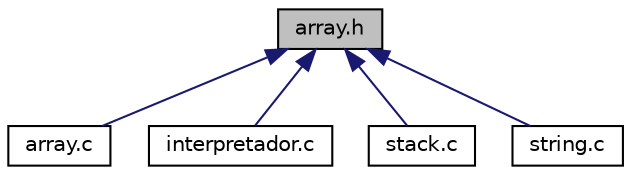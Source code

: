 digraph "array.h"
{
 // LATEX_PDF_SIZE
  edge [fontname="Helvetica",fontsize="10",labelfontname="Helvetica",labelfontsize="10"];
  node [fontname="Helvetica",fontsize="10",shape=record];
  Node1 [label="array.h",height=0.2,width=0.4,color="black", fillcolor="grey75", style="filled", fontcolor="black",tooltip=" "];
  Node1 -> Node2 [dir="back",color="midnightblue",fontsize="10",style="solid",fontname="Helvetica"];
  Node2 [label="array.c",height=0.2,width=0.4,color="black", fillcolor="white", style="filled",URL="$array_8c.html",tooltip=" "];
  Node1 -> Node3 [dir="back",color="midnightblue",fontsize="10",style="solid",fontname="Helvetica"];
  Node3 [label="interpretador.c",height=0.2,width=0.4,color="black", fillcolor="white", style="filled",URL="$interpretador_8c.html",tooltip=" "];
  Node1 -> Node4 [dir="back",color="midnightblue",fontsize="10",style="solid",fontname="Helvetica"];
  Node4 [label="stack.c",height=0.2,width=0.4,color="black", fillcolor="white", style="filled",URL="$stack_8c.html",tooltip=" "];
  Node1 -> Node5 [dir="back",color="midnightblue",fontsize="10",style="solid",fontname="Helvetica"];
  Node5 [label="string.c",height=0.2,width=0.4,color="black", fillcolor="white", style="filled",URL="$string_8c.html",tooltip=" "];
}
